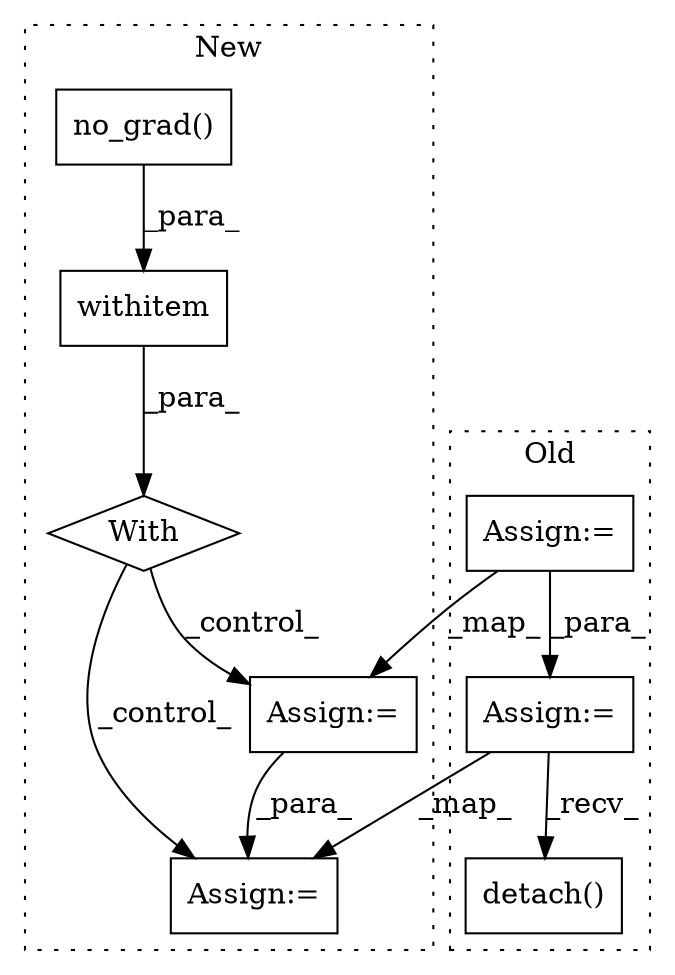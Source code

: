 digraph G {
subgraph cluster0 {
1 [label="detach()" a="75" s="4545" l="17" shape="box"];
6 [label="Assign:=" a="68" s="4141" l="3" shape="box"];
8 [label="Assign:=" a="68" s="4246" l="3" shape="box"];
label = "Old";
style="dotted";
}
subgraph cluster1 {
2 [label="withitem" a="49" s="3873" l="5" shape="box"];
3 [label="With" a="39" s="3868,3878" l="5,24" shape="diamond"];
4 [label="no_grad()" a="75" s="3873" l="15" shape="box"];
5 [label="Assign:=" a="68" s="4187" l="3" shape="box"];
7 [label="Assign:=" a="68" s="4296" l="3" shape="box"];
label = "New";
style="dotted";
}
2 -> 3 [label="_para_"];
3 -> 5 [label="_control_"];
3 -> 7 [label="_control_"];
4 -> 2 [label="_para_"];
5 -> 7 [label="_para_"];
6 -> 5 [label="_map_"];
6 -> 8 [label="_para_"];
8 -> 7 [label="_map_"];
8 -> 1 [label="_recv_"];
}